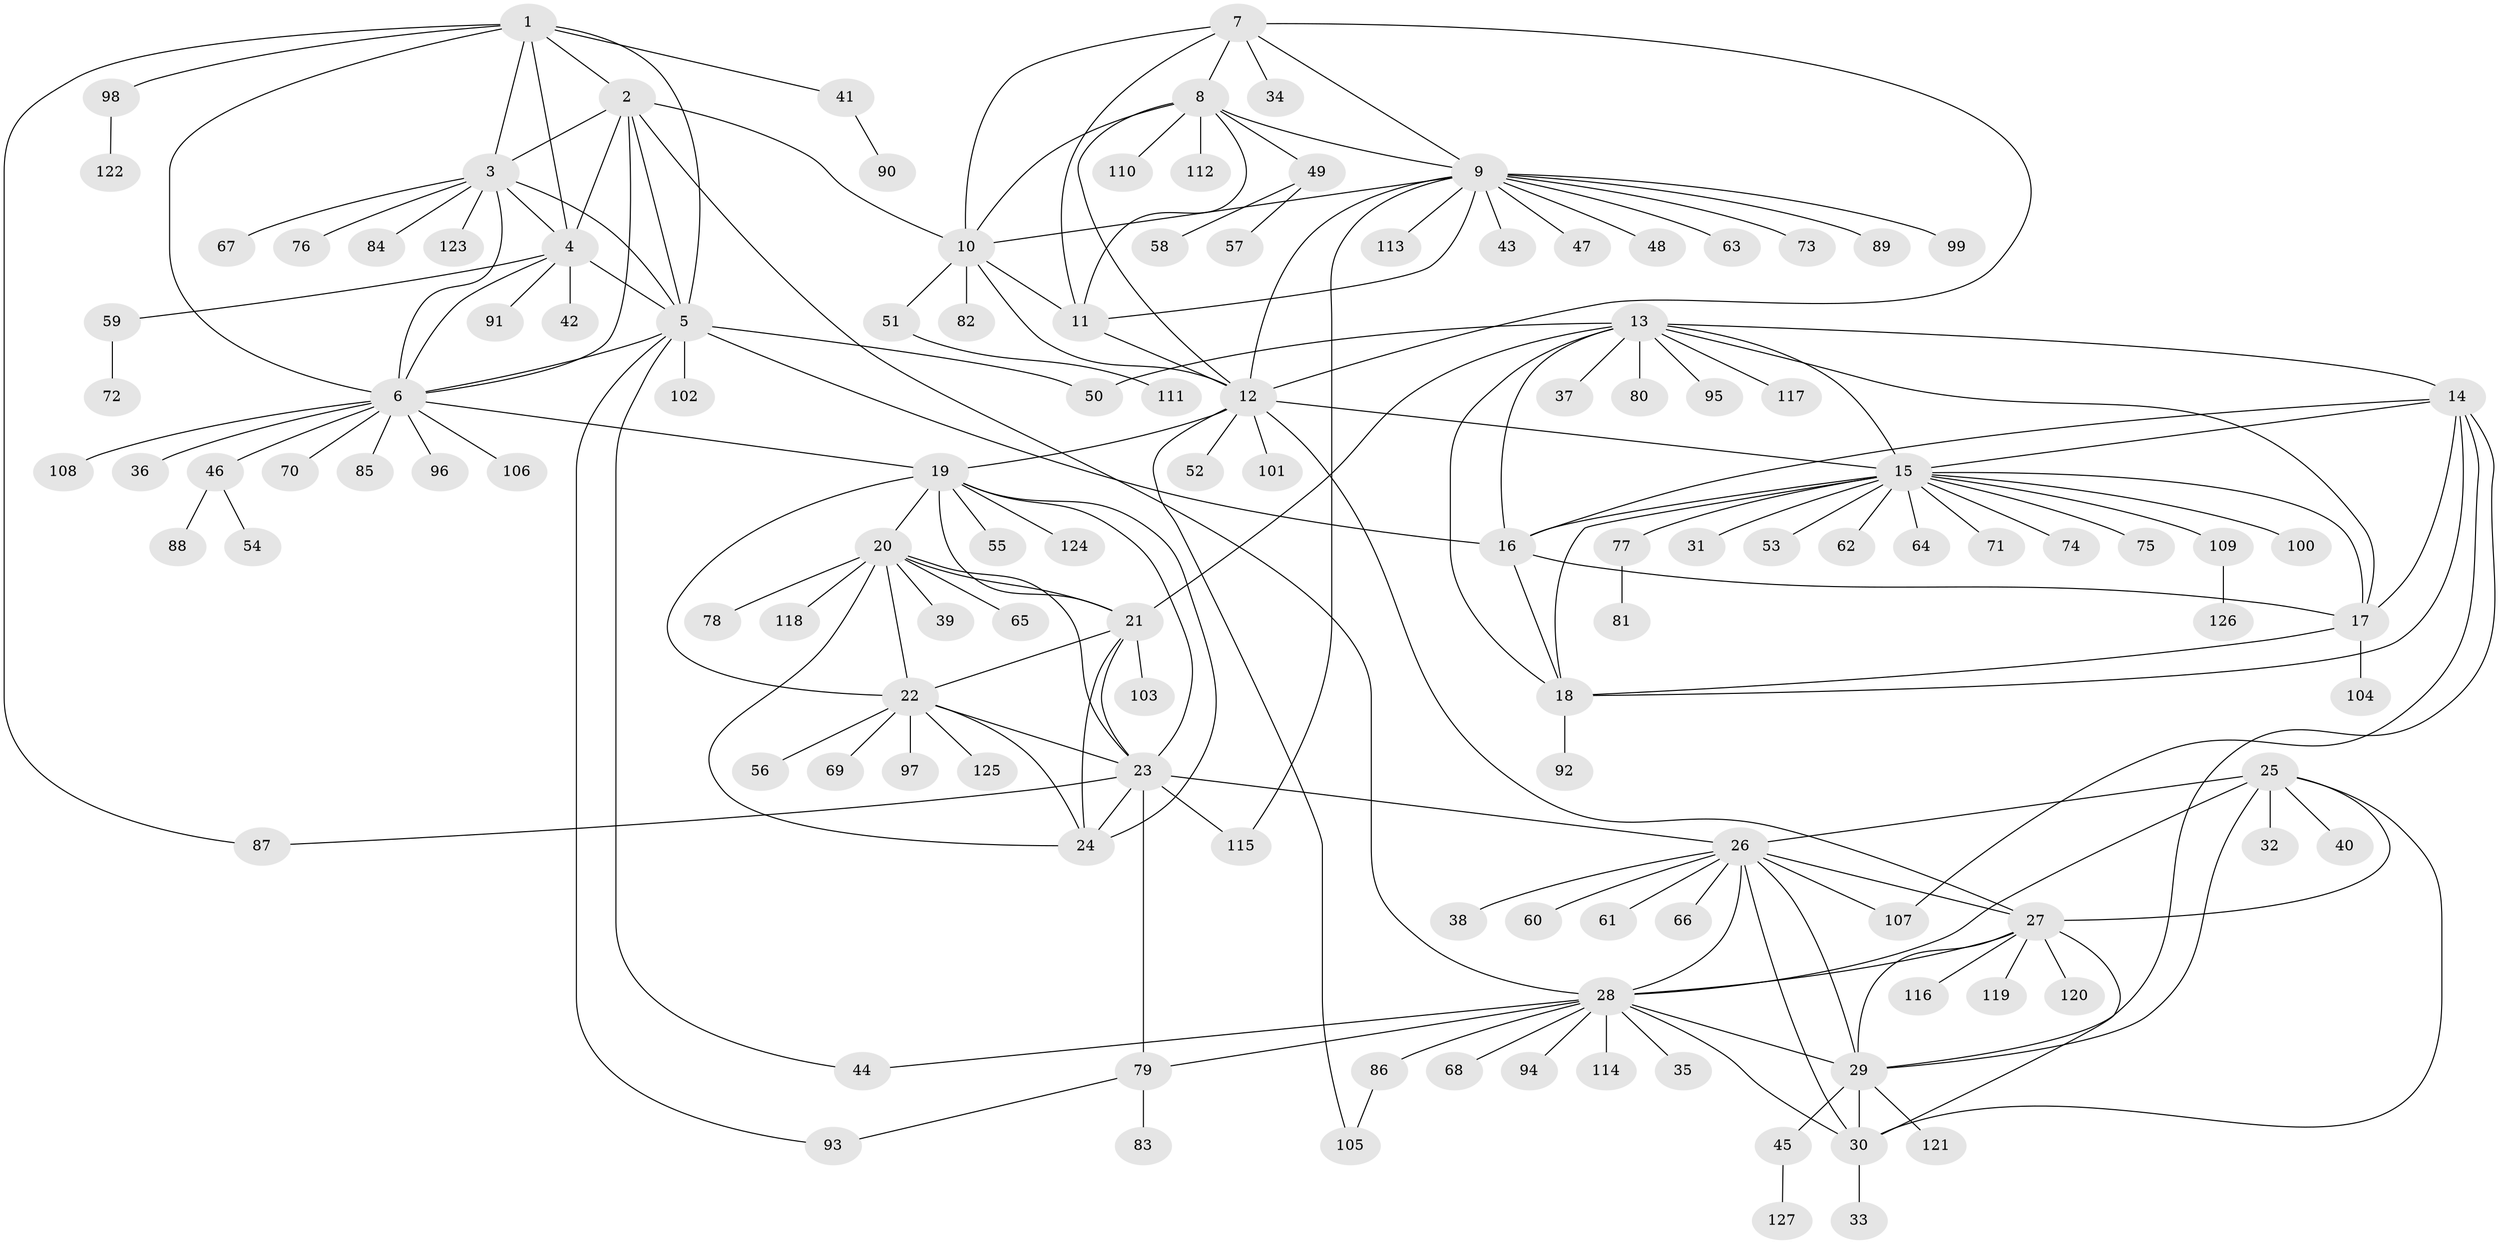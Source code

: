 // Generated by graph-tools (version 1.1) at 2025/26/03/09/25 03:26:44]
// undirected, 127 vertices, 190 edges
graph export_dot {
graph [start="1"]
  node [color=gray90,style=filled];
  1;
  2;
  3;
  4;
  5;
  6;
  7;
  8;
  9;
  10;
  11;
  12;
  13;
  14;
  15;
  16;
  17;
  18;
  19;
  20;
  21;
  22;
  23;
  24;
  25;
  26;
  27;
  28;
  29;
  30;
  31;
  32;
  33;
  34;
  35;
  36;
  37;
  38;
  39;
  40;
  41;
  42;
  43;
  44;
  45;
  46;
  47;
  48;
  49;
  50;
  51;
  52;
  53;
  54;
  55;
  56;
  57;
  58;
  59;
  60;
  61;
  62;
  63;
  64;
  65;
  66;
  67;
  68;
  69;
  70;
  71;
  72;
  73;
  74;
  75;
  76;
  77;
  78;
  79;
  80;
  81;
  82;
  83;
  84;
  85;
  86;
  87;
  88;
  89;
  90;
  91;
  92;
  93;
  94;
  95;
  96;
  97;
  98;
  99;
  100;
  101;
  102;
  103;
  104;
  105;
  106;
  107;
  108;
  109;
  110;
  111;
  112;
  113;
  114;
  115;
  116;
  117;
  118;
  119;
  120;
  121;
  122;
  123;
  124;
  125;
  126;
  127;
  1 -- 2;
  1 -- 3;
  1 -- 4;
  1 -- 5;
  1 -- 6;
  1 -- 41;
  1 -- 87;
  1 -- 98;
  2 -- 3;
  2 -- 4;
  2 -- 5;
  2 -- 6;
  2 -- 10;
  2 -- 28;
  3 -- 4;
  3 -- 5;
  3 -- 6;
  3 -- 67;
  3 -- 76;
  3 -- 84;
  3 -- 123;
  4 -- 5;
  4 -- 6;
  4 -- 42;
  4 -- 59;
  4 -- 91;
  5 -- 6;
  5 -- 16;
  5 -- 44;
  5 -- 50;
  5 -- 93;
  5 -- 102;
  6 -- 19;
  6 -- 36;
  6 -- 46;
  6 -- 70;
  6 -- 85;
  6 -- 96;
  6 -- 106;
  6 -- 108;
  7 -- 8;
  7 -- 9;
  7 -- 10;
  7 -- 11;
  7 -- 12;
  7 -- 34;
  8 -- 9;
  8 -- 10;
  8 -- 11;
  8 -- 12;
  8 -- 49;
  8 -- 110;
  8 -- 112;
  9 -- 10;
  9 -- 11;
  9 -- 12;
  9 -- 43;
  9 -- 47;
  9 -- 48;
  9 -- 63;
  9 -- 73;
  9 -- 89;
  9 -- 99;
  9 -- 113;
  9 -- 115;
  10 -- 11;
  10 -- 12;
  10 -- 51;
  10 -- 82;
  11 -- 12;
  12 -- 15;
  12 -- 19;
  12 -- 27;
  12 -- 52;
  12 -- 101;
  12 -- 105;
  13 -- 14;
  13 -- 15;
  13 -- 16;
  13 -- 17;
  13 -- 18;
  13 -- 21;
  13 -- 37;
  13 -- 50;
  13 -- 80;
  13 -- 95;
  13 -- 117;
  14 -- 15;
  14 -- 16;
  14 -- 17;
  14 -- 18;
  14 -- 29;
  14 -- 107;
  15 -- 16;
  15 -- 17;
  15 -- 18;
  15 -- 31;
  15 -- 53;
  15 -- 62;
  15 -- 64;
  15 -- 71;
  15 -- 74;
  15 -- 75;
  15 -- 77;
  15 -- 100;
  15 -- 109;
  16 -- 17;
  16 -- 18;
  17 -- 18;
  17 -- 104;
  18 -- 92;
  19 -- 20;
  19 -- 21;
  19 -- 22;
  19 -- 23;
  19 -- 24;
  19 -- 55;
  19 -- 124;
  20 -- 21;
  20 -- 22;
  20 -- 23;
  20 -- 24;
  20 -- 39;
  20 -- 65;
  20 -- 78;
  20 -- 118;
  21 -- 22;
  21 -- 23;
  21 -- 24;
  21 -- 103;
  22 -- 23;
  22 -- 24;
  22 -- 56;
  22 -- 69;
  22 -- 97;
  22 -- 125;
  23 -- 24;
  23 -- 26;
  23 -- 79;
  23 -- 87;
  23 -- 115;
  25 -- 26;
  25 -- 27;
  25 -- 28;
  25 -- 29;
  25 -- 30;
  25 -- 32;
  25 -- 40;
  26 -- 27;
  26 -- 28;
  26 -- 29;
  26 -- 30;
  26 -- 38;
  26 -- 60;
  26 -- 61;
  26 -- 66;
  26 -- 107;
  27 -- 28;
  27 -- 29;
  27 -- 30;
  27 -- 116;
  27 -- 119;
  27 -- 120;
  28 -- 29;
  28 -- 30;
  28 -- 35;
  28 -- 44;
  28 -- 68;
  28 -- 79;
  28 -- 86;
  28 -- 94;
  28 -- 114;
  29 -- 30;
  29 -- 45;
  29 -- 121;
  30 -- 33;
  41 -- 90;
  45 -- 127;
  46 -- 54;
  46 -- 88;
  49 -- 57;
  49 -- 58;
  51 -- 111;
  59 -- 72;
  77 -- 81;
  79 -- 83;
  79 -- 93;
  86 -- 105;
  98 -- 122;
  109 -- 126;
}
